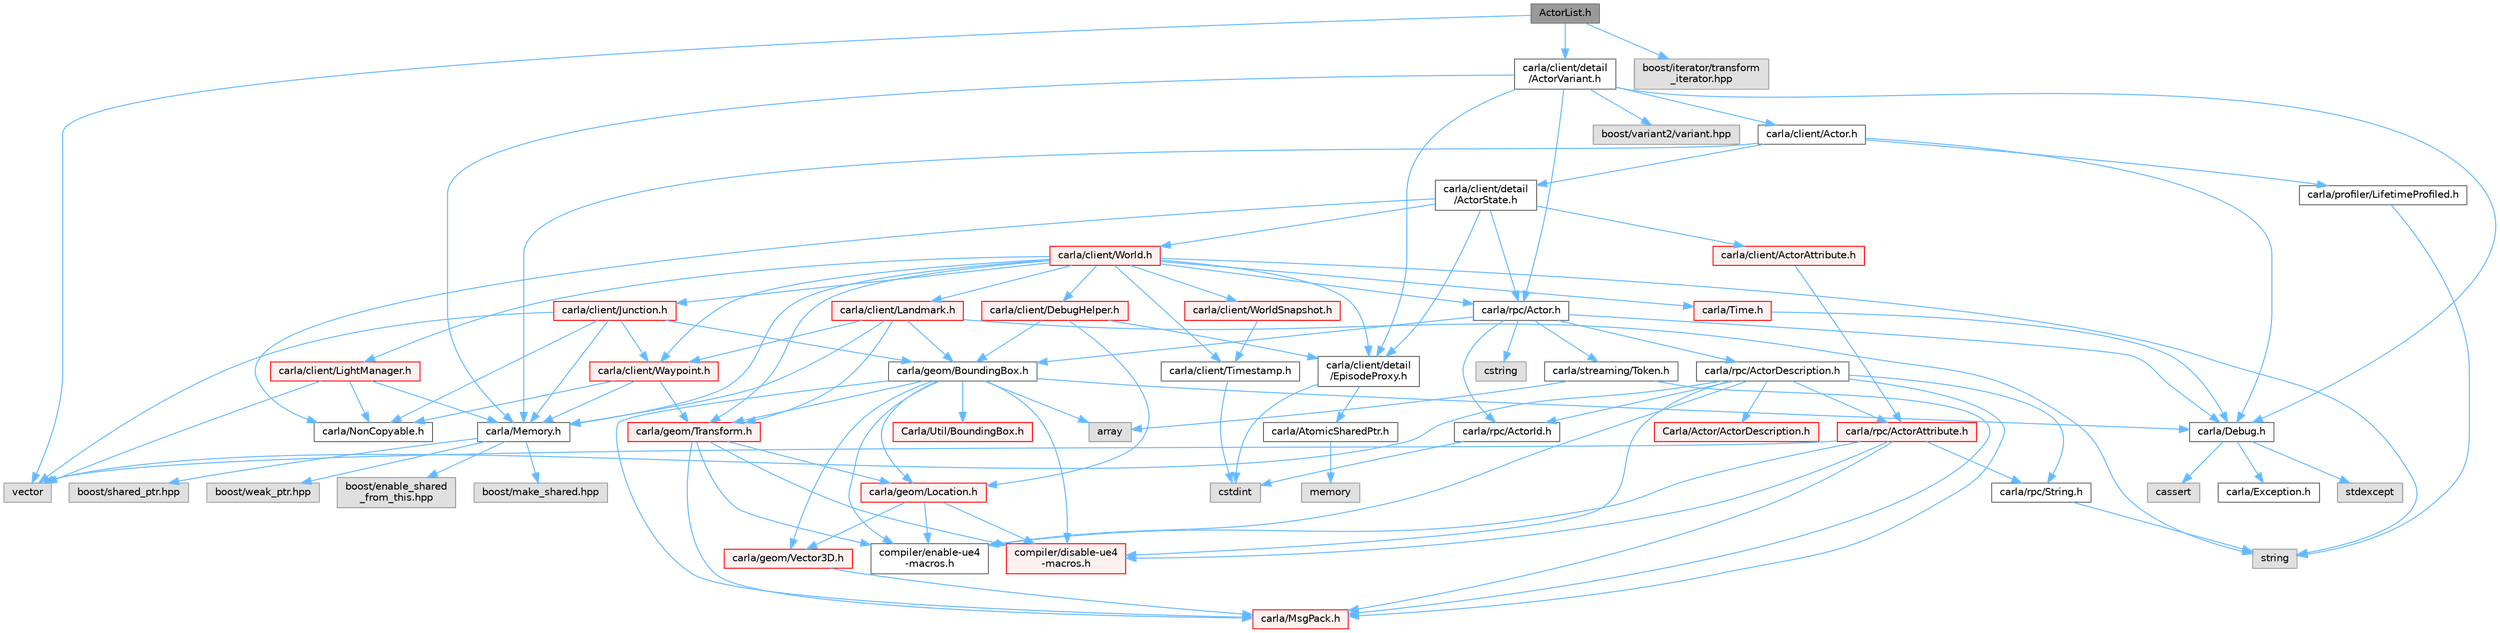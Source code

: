 digraph "ActorList.h"
{
 // INTERACTIVE_SVG=YES
 // LATEX_PDF_SIZE
  bgcolor="transparent";
  edge [fontname=Helvetica,fontsize=10,labelfontname=Helvetica,labelfontsize=10];
  node [fontname=Helvetica,fontsize=10,shape=box,height=0.2,width=0.4];
  Node1 [id="Node000001",label="ActorList.h",height=0.2,width=0.4,color="gray40", fillcolor="grey60", style="filled", fontcolor="black",tooltip=" "];
  Node1 -> Node2 [id="edge1_Node000001_Node000002",color="steelblue1",style="solid",tooltip=" "];
  Node2 [id="Node000002",label="carla/client/detail\l/ActorVariant.h",height=0.2,width=0.4,color="grey40", fillcolor="white", style="filled",URL="$d9/d0d/ActorVariant_8h.html",tooltip=" "];
  Node2 -> Node3 [id="edge2_Node000002_Node000003",color="steelblue1",style="solid",tooltip=" "];
  Node3 [id="Node000003",label="carla/Debug.h",height=0.2,width=0.4,color="grey40", fillcolor="white", style="filled",URL="$d4/deb/Debug_8h.html",tooltip=" "];
  Node3 -> Node4 [id="edge3_Node000003_Node000004",color="steelblue1",style="solid",tooltip=" "];
  Node4 [id="Node000004",label="carla/Exception.h",height=0.2,width=0.4,color="grey40", fillcolor="white", style="filled",URL="$d8/d8a/Exception_8h.html",tooltip=" "];
  Node3 -> Node5 [id="edge4_Node000003_Node000005",color="steelblue1",style="solid",tooltip=" "];
  Node5 [id="Node000005",label="stdexcept",height=0.2,width=0.4,color="grey60", fillcolor="#E0E0E0", style="filled",tooltip=" "];
  Node3 -> Node6 [id="edge5_Node000003_Node000006",color="steelblue1",style="solid",tooltip=" "];
  Node6 [id="Node000006",label="cassert",height=0.2,width=0.4,color="grey60", fillcolor="#E0E0E0", style="filled",tooltip=" "];
  Node2 -> Node7 [id="edge6_Node000002_Node000007",color="steelblue1",style="solid",tooltip=" "];
  Node7 [id="Node000007",label="carla/Memory.h",height=0.2,width=0.4,color="grey40", fillcolor="white", style="filled",URL="$de/d5c/Memory_8h.html",tooltip=" "];
  Node7 -> Node8 [id="edge7_Node000007_Node000008",color="steelblue1",style="solid",tooltip=" "];
  Node8 [id="Node000008",label="boost/enable_shared\l_from_this.hpp",height=0.2,width=0.4,color="grey60", fillcolor="#E0E0E0", style="filled",tooltip=" "];
  Node7 -> Node9 [id="edge8_Node000007_Node000009",color="steelblue1",style="solid",tooltip=" "];
  Node9 [id="Node000009",label="boost/make_shared.hpp",height=0.2,width=0.4,color="grey60", fillcolor="#E0E0E0", style="filled",tooltip=" "];
  Node7 -> Node10 [id="edge9_Node000007_Node000010",color="steelblue1",style="solid",tooltip=" "];
  Node10 [id="Node000010",label="boost/shared_ptr.hpp",height=0.2,width=0.4,color="grey60", fillcolor="#E0E0E0", style="filled",tooltip=" "];
  Node7 -> Node11 [id="edge10_Node000007_Node000011",color="steelblue1",style="solid",tooltip=" "];
  Node11 [id="Node000011",label="boost/weak_ptr.hpp",height=0.2,width=0.4,color="grey60", fillcolor="#E0E0E0", style="filled",tooltip=" "];
  Node2 -> Node12 [id="edge11_Node000002_Node000012",color="steelblue1",style="solid",tooltip=" "];
  Node12 [id="Node000012",label="carla/client/Actor.h",height=0.2,width=0.4,color="grey40", fillcolor="white", style="filled",URL="$da/d48/client_2Actor_8h.html",tooltip=" "];
  Node12 -> Node3 [id="edge12_Node000012_Node000003",color="steelblue1",style="solid",tooltip=" "];
  Node12 -> Node7 [id="edge13_Node000012_Node000007",color="steelblue1",style="solid",tooltip=" "];
  Node12 -> Node13 [id="edge14_Node000012_Node000013",color="steelblue1",style="solid",tooltip=" "];
  Node13 [id="Node000013",label="carla/client/detail\l/ActorState.h",height=0.2,width=0.4,color="grey40", fillcolor="white", style="filled",URL="$d4/d22/client_2detail_2ActorState_8h.html",tooltip=" "];
  Node13 -> Node14 [id="edge15_Node000013_Node000014",color="steelblue1",style="solid",tooltip=" "];
  Node14 [id="Node000014",label="carla/NonCopyable.h",height=0.2,width=0.4,color="grey40", fillcolor="white", style="filled",URL="$d4/dd8/LibCarla_2source_2carla_2NonCopyable_8h.html",tooltip=" "];
  Node13 -> Node15 [id="edge16_Node000013_Node000015",color="steelblue1",style="solid",tooltip=" "];
  Node15 [id="Node000015",label="carla/client/World.h",height=0.2,width=0.4,color="red", fillcolor="#FFF0F0", style="filled",URL="$dd/d5b/World_8h.html",tooltip=" "];
  Node15 -> Node7 [id="edge17_Node000015_Node000007",color="steelblue1",style="solid",tooltip=" "];
  Node15 -> Node16 [id="edge18_Node000015_Node000016",color="steelblue1",style="solid",tooltip=" "];
  Node16 [id="Node000016",label="carla/Time.h",height=0.2,width=0.4,color="red", fillcolor="#FFF0F0", style="filled",URL="$d2/d33/Time_8h.html",tooltip=" "];
  Node16 -> Node3 [id="edge19_Node000016_Node000003",color="steelblue1",style="solid",tooltip=" "];
  Node15 -> Node19 [id="edge20_Node000015_Node000019",color="steelblue1",style="solid",tooltip=" "];
  Node19 [id="Node000019",label="carla/client/DebugHelper.h",height=0.2,width=0.4,color="red", fillcolor="#FFF0F0", style="filled",URL="$d1/dbe/DebugHelper_8h.html",tooltip=" "];
  Node19 -> Node20 [id="edge21_Node000019_Node000020",color="steelblue1",style="solid",tooltip=" "];
  Node20 [id="Node000020",label="carla/client/detail\l/EpisodeProxy.h",height=0.2,width=0.4,color="grey40", fillcolor="white", style="filled",URL="$dc/dc2/EpisodeProxy_8h.html",tooltip=" "];
  Node20 -> Node21 [id="edge22_Node000020_Node000021",color="steelblue1",style="solid",tooltip=" "];
  Node21 [id="Node000021",label="carla/AtomicSharedPtr.h",height=0.2,width=0.4,color="grey40", fillcolor="white", style="filled",URL="$df/de2/AtomicSharedPtr_8h.html",tooltip=" "];
  Node21 -> Node22 [id="edge23_Node000021_Node000022",color="steelblue1",style="solid",tooltip=" "];
  Node22 [id="Node000022",label="memory",height=0.2,width=0.4,color="grey60", fillcolor="#E0E0E0", style="filled",tooltip=" "];
  Node20 -> Node23 [id="edge24_Node000020_Node000023",color="steelblue1",style="solid",tooltip=" "];
  Node23 [id="Node000023",label="cstdint",height=0.2,width=0.4,color="grey60", fillcolor="#E0E0E0", style="filled",tooltip=" "];
  Node19 -> Node24 [id="edge25_Node000019_Node000024",color="steelblue1",style="solid",tooltip=" "];
  Node24 [id="Node000024",label="carla/geom/BoundingBox.h",height=0.2,width=0.4,color="grey40", fillcolor="white", style="filled",URL="$d2/dfe/LibCarla_2source_2carla_2geom_2BoundingBox_8h.html",tooltip=" "];
  Node24 -> Node3 [id="edge26_Node000024_Node000003",color="steelblue1",style="solid",tooltip=" "];
  Node24 -> Node25 [id="edge27_Node000024_Node000025",color="steelblue1",style="solid",tooltip=" "];
  Node25 [id="Node000025",label="carla/MsgPack.h",height=0.2,width=0.4,color="red", fillcolor="#FFF0F0", style="filled",URL="$d9/d6f/MsgPack_8h.html",tooltip=" "];
  Node24 -> Node34 [id="edge28_Node000024_Node000034",color="steelblue1",style="solid",tooltip=" "];
  Node34 [id="Node000034",label="carla/geom/Transform.h",height=0.2,width=0.4,color="red", fillcolor="#FFF0F0", style="filled",URL="$de/d17/geom_2Transform_8h.html",tooltip=" "];
  Node34 -> Node25 [id="edge29_Node000034_Node000025",color="steelblue1",style="solid",tooltip=" "];
  Node34 -> Node35 [id="edge30_Node000034_Node000035",color="steelblue1",style="solid",tooltip=" "];
  Node35 [id="Node000035",label="carla/geom/Location.h",height=0.2,width=0.4,color="red", fillcolor="#FFF0F0", style="filled",URL="$d9/d8b/geom_2Location_8h.html",tooltip=" "];
  Node35 -> Node36 [id="edge31_Node000035_Node000036",color="steelblue1",style="solid",tooltip=" "];
  Node36 [id="Node000036",label="carla/geom/Vector3D.h",height=0.2,width=0.4,color="red", fillcolor="#FFF0F0", style="filled",URL="$de/d70/geom_2Vector3D_8h.html",tooltip=" "];
  Node36 -> Node25 [id="edge32_Node000036_Node000025",color="steelblue1",style="solid",tooltip=" "];
  Node35 -> Node41 [id="edge33_Node000035_Node000041",color="steelblue1",style="solid",tooltip=" "];
  Node41 [id="Node000041",label="compiler/enable-ue4\l-macros.h",height=0.2,width=0.4,color="grey40", fillcolor="white", style="filled",URL="$d9/da2/enable-ue4-macros_8h.html",tooltip=" "];
  Node35 -> Node43 [id="edge34_Node000035_Node000043",color="steelblue1",style="solid",tooltip=" "];
  Node43 [id="Node000043",label="compiler/disable-ue4\l-macros.h",height=0.2,width=0.4,color="red", fillcolor="#FFF0F0", style="filled",URL="$d2/d02/disable-ue4-macros_8h.html",tooltip=" "];
  Node34 -> Node41 [id="edge35_Node000034_Node000041",color="steelblue1",style="solid",tooltip=" "];
  Node34 -> Node43 [id="edge36_Node000034_Node000043",color="steelblue1",style="solid",tooltip=" "];
  Node24 -> Node35 [id="edge37_Node000024_Node000035",color="steelblue1",style="solid",tooltip=" "];
  Node24 -> Node36 [id="edge38_Node000024_Node000036",color="steelblue1",style="solid",tooltip=" "];
  Node24 -> Node51 [id="edge39_Node000024_Node000051",color="steelblue1",style="solid",tooltip=" "];
  Node51 [id="Node000051",label="array",height=0.2,width=0.4,color="grey60", fillcolor="#E0E0E0", style="filled",tooltip=" "];
  Node24 -> Node41 [id="edge40_Node000024_Node000041",color="steelblue1",style="solid",tooltip=" "];
  Node24 -> Node52 [id="edge41_Node000024_Node000052",color="steelblue1",style="solid",tooltip=" "];
  Node52 [id="Node000052",label="Carla/Util/BoundingBox.h",height=0.2,width=0.4,color="red", fillcolor="#FFF0F0", style="filled",URL="$d2/d62/Unreal_2CarlaUE4_2Plugins_2Carla_2Source_2Carla_2Util_2BoundingBox_8h.html",tooltip=" "];
  Node24 -> Node43 [id="edge42_Node000024_Node000043",color="steelblue1",style="solid",tooltip=" "];
  Node19 -> Node35 [id="edge43_Node000019_Node000035",color="steelblue1",style="solid",tooltip=" "];
  Node15 -> Node58 [id="edge44_Node000015_Node000058",color="steelblue1",style="solid",tooltip=" "];
  Node58 [id="Node000058",label="carla/client/Landmark.h",height=0.2,width=0.4,color="red", fillcolor="#FFF0F0", style="filled",URL="$db/d18/Landmark_8h.html",tooltip=" "];
  Node58 -> Node7 [id="edge45_Node000058_Node000007",color="steelblue1",style="solid",tooltip=" "];
  Node58 -> Node59 [id="edge46_Node000058_Node000059",color="steelblue1",style="solid",tooltip=" "];
  Node59 [id="Node000059",label="carla/client/Waypoint.h",height=0.2,width=0.4,color="red", fillcolor="#FFF0F0", style="filled",URL="$d0/d47/client_2Waypoint_8h.html",tooltip=" "];
  Node59 -> Node7 [id="edge47_Node000059_Node000007",color="steelblue1",style="solid",tooltip=" "];
  Node59 -> Node14 [id="edge48_Node000059_Node000014",color="steelblue1",style="solid",tooltip=" "];
  Node59 -> Node34 [id="edge49_Node000059_Node000034",color="steelblue1",style="solid",tooltip=" "];
  Node58 -> Node34 [id="edge50_Node000058_Node000034",color="steelblue1",style="solid",tooltip=" "];
  Node58 -> Node24 [id="edge51_Node000058_Node000024",color="steelblue1",style="solid",tooltip=" "];
  Node58 -> Node61 [id="edge52_Node000058_Node000061",color="steelblue1",style="solid",tooltip=" "];
  Node61 [id="Node000061",label="string",height=0.2,width=0.4,color="grey60", fillcolor="#E0E0E0", style="filled",tooltip=" "];
  Node15 -> Node59 [id="edge53_Node000015_Node000059",color="steelblue1",style="solid",tooltip=" "];
  Node15 -> Node86 [id="edge54_Node000015_Node000086",color="steelblue1",style="solid",tooltip=" "];
  Node86 [id="Node000086",label="carla/client/Junction.h",height=0.2,width=0.4,color="red", fillcolor="#FFF0F0", style="filled",URL="$dd/d55/client_2Junction_8h.html",tooltip=" "];
  Node86 -> Node7 [id="edge55_Node000086_Node000007",color="steelblue1",style="solid",tooltip=" "];
  Node86 -> Node14 [id="edge56_Node000086_Node000014",color="steelblue1",style="solid",tooltip=" "];
  Node86 -> Node24 [id="edge57_Node000086_Node000024",color="steelblue1",style="solid",tooltip=" "];
  Node86 -> Node59 [id="edge58_Node000086_Node000059",color="steelblue1",style="solid",tooltip=" "];
  Node86 -> Node66 [id="edge59_Node000086_Node000066",color="steelblue1",style="solid",tooltip=" "];
  Node66 [id="Node000066",label="vector",height=0.2,width=0.4,color="grey60", fillcolor="#E0E0E0", style="filled",tooltip=" "];
  Node15 -> Node90 [id="edge60_Node000015_Node000090",color="steelblue1",style="solid",tooltip=" "];
  Node90 [id="Node000090",label="carla/client/LightManager.h",height=0.2,width=0.4,color="red", fillcolor="#FFF0F0", style="filled",URL="$dd/d9a/LightManager_8h.html",tooltip=" "];
  Node90 -> Node66 [id="edge61_Node000090_Node000066",color="steelblue1",style="solid",tooltip=" "];
  Node90 -> Node7 [id="edge62_Node000090_Node000007",color="steelblue1",style="solid",tooltip=" "];
  Node90 -> Node14 [id="edge63_Node000090_Node000014",color="steelblue1",style="solid",tooltip=" "];
  Node15 -> Node97 [id="edge64_Node000015_Node000097",color="steelblue1",style="solid",tooltip=" "];
  Node97 [id="Node000097",label="carla/client/Timestamp.h",height=0.2,width=0.4,color="grey40", fillcolor="white", style="filled",URL="$d7/d66/Timestamp_8h.html",tooltip=" "];
  Node97 -> Node23 [id="edge65_Node000097_Node000023",color="steelblue1",style="solid",tooltip=" "];
  Node15 -> Node98 [id="edge66_Node000015_Node000098",color="steelblue1",style="solid",tooltip=" "];
  Node98 [id="Node000098",label="carla/client/WorldSnapshot.h",height=0.2,width=0.4,color="red", fillcolor="#FFF0F0", style="filled",URL="$df/d11/WorldSnapshot_8h.html",tooltip=" "];
  Node98 -> Node97 [id="edge67_Node000098_Node000097",color="steelblue1",style="solid",tooltip=" "];
  Node15 -> Node20 [id="edge68_Node000015_Node000020",color="steelblue1",style="solid",tooltip=" "];
  Node15 -> Node34 [id="edge69_Node000015_Node000034",color="steelblue1",style="solid",tooltip=" "];
  Node15 -> Node127 [id="edge70_Node000015_Node000127",color="steelblue1",style="solid",tooltip=" "];
  Node127 [id="Node000127",label="carla/rpc/Actor.h",height=0.2,width=0.4,color="grey40", fillcolor="white", style="filled",URL="$d8/d73/rpc_2Actor_8h.html",tooltip=" "];
  Node127 -> Node3 [id="edge71_Node000127_Node000003",color="steelblue1",style="solid",tooltip=" "];
  Node127 -> Node24 [id="edge72_Node000127_Node000024",color="steelblue1",style="solid",tooltip=" "];
  Node127 -> Node128 [id="edge73_Node000127_Node000128",color="steelblue1",style="solid",tooltip=" "];
  Node128 [id="Node000128",label="carla/rpc/ActorDescription.h",height=0.2,width=0.4,color="grey40", fillcolor="white", style="filled",URL="$d9/db9/LibCarla_2source_2carla_2rpc_2ActorDescription_8h.html",tooltip=" "];
  Node128 -> Node25 [id="edge74_Node000128_Node000025",color="steelblue1",style="solid",tooltip=" "];
  Node128 -> Node129 [id="edge75_Node000128_Node000129",color="steelblue1",style="solid",tooltip=" "];
  Node129 [id="Node000129",label="carla/rpc/ActorAttribute.h",height=0.2,width=0.4,color="red", fillcolor="#FFF0F0", style="filled",URL="$d2/dc4/LibCarla_2source_2carla_2rpc_2ActorAttribute_8h.html",tooltip=" "];
  Node129 -> Node25 [id="edge76_Node000129_Node000025",color="steelblue1",style="solid",tooltip=" "];
  Node129 -> Node131 [id="edge77_Node000129_Node000131",color="steelblue1",style="solid",tooltip=" "];
  Node131 [id="Node000131",label="carla/rpc/String.h",height=0.2,width=0.4,color="grey40", fillcolor="white", style="filled",URL="$d3/d80/rpc_2String_8h.html",tooltip=" "];
  Node131 -> Node61 [id="edge78_Node000131_Node000061",color="steelblue1",style="solid",tooltip=" "];
  Node129 -> Node66 [id="edge79_Node000129_Node000066",color="steelblue1",style="solid",tooltip=" "];
  Node129 -> Node41 [id="edge80_Node000129_Node000041",color="steelblue1",style="solid",tooltip=" "];
  Node129 -> Node43 [id="edge81_Node000129_Node000043",color="steelblue1",style="solid",tooltip=" "];
  Node128 -> Node100 [id="edge82_Node000128_Node000100",color="steelblue1",style="solid",tooltip=" "];
  Node100 [id="Node000100",label="carla/rpc/ActorId.h",height=0.2,width=0.4,color="grey40", fillcolor="white", style="filled",URL="$d3/d89/ActorId_8h.html",tooltip=" "];
  Node100 -> Node23 [id="edge83_Node000100_Node000023",color="steelblue1",style="solid",tooltip=" "];
  Node128 -> Node131 [id="edge84_Node000128_Node000131",color="steelblue1",style="solid",tooltip=" "];
  Node128 -> Node66 [id="edge85_Node000128_Node000066",color="steelblue1",style="solid",tooltip=" "];
  Node128 -> Node41 [id="edge86_Node000128_Node000041",color="steelblue1",style="solid",tooltip=" "];
  Node128 -> Node134 [id="edge87_Node000128_Node000134",color="steelblue1",style="solid",tooltip=" "];
  Node134 [id="Node000134",label="Carla/Actor/ActorDescription.h",height=0.2,width=0.4,color="red", fillcolor="#FFF0F0", style="filled",URL="$d4/de6/Unreal_2CarlaUE4_2Plugins_2Carla_2Source_2Carla_2Actor_2ActorDescription_8h.html",tooltip=" "];
  Node128 -> Node43 [id="edge88_Node000128_Node000043",color="steelblue1",style="solid",tooltip=" "];
  Node127 -> Node100 [id="edge89_Node000127_Node000100",color="steelblue1",style="solid",tooltip=" "];
  Node127 -> Node136 [id="edge90_Node000127_Node000136",color="steelblue1",style="solid",tooltip=" "];
  Node136 [id="Node000136",label="carla/streaming/Token.h",height=0.2,width=0.4,color="grey40", fillcolor="white", style="filled",URL="$dc/d33/Token_8h.html",tooltip=" "];
  Node136 -> Node25 [id="edge91_Node000136_Node000025",color="steelblue1",style="solid",tooltip=" "];
  Node136 -> Node51 [id="edge92_Node000136_Node000051",color="steelblue1",style="solid",tooltip=" "];
  Node127 -> Node137 [id="edge93_Node000127_Node000137",color="steelblue1",style="solid",tooltip=" "];
  Node137 [id="Node000137",label="cstring",height=0.2,width=0.4,color="grey60", fillcolor="#E0E0E0", style="filled",tooltip=" "];
  Node15 -> Node61 [id="edge94_Node000015_Node000061",color="steelblue1",style="solid",tooltip=" "];
  Node13 -> Node172 [id="edge95_Node000013_Node000172",color="steelblue1",style="solid",tooltip=" "];
  Node172 [id="Node000172",label="carla/client/ActorAttribute.h",height=0.2,width=0.4,color="red", fillcolor="#FFF0F0", style="filled",URL="$d1/d5d/LibCarla_2source_2carla_2client_2ActorAttribute_8h.html",tooltip=" "];
  Node172 -> Node129 [id="edge96_Node000172_Node000129",color="steelblue1",style="solid",tooltip=" "];
  Node13 -> Node20 [id="edge97_Node000013_Node000020",color="steelblue1",style="solid",tooltip=" "];
  Node13 -> Node127 [id="edge98_Node000013_Node000127",color="steelblue1",style="solid",tooltip=" "];
  Node12 -> Node174 [id="edge99_Node000012_Node000174",color="steelblue1",style="solid",tooltip=" "];
  Node174 [id="Node000174",label="carla/profiler/LifetimeProfiled.h",height=0.2,width=0.4,color="grey40", fillcolor="white", style="filled",URL="$d9/dc4/LifetimeProfiled_8h.html",tooltip=" "];
  Node174 -> Node61 [id="edge100_Node000174_Node000061",color="steelblue1",style="solid",tooltip=" "];
  Node2 -> Node20 [id="edge101_Node000002_Node000020",color="steelblue1",style="solid",tooltip=" "];
  Node2 -> Node127 [id="edge102_Node000002_Node000127",color="steelblue1",style="solid",tooltip=" "];
  Node2 -> Node94 [id="edge103_Node000002_Node000094",color="steelblue1",style="solid",tooltip=" "];
  Node94 [id="Node000094",label="boost/variant2/variant.hpp",height=0.2,width=0.4,color="grey60", fillcolor="#E0E0E0", style="filled",tooltip=" "];
  Node1 -> Node113 [id="edge104_Node000001_Node000113",color="steelblue1",style="solid",tooltip=" "];
  Node113 [id="Node000113",label="boost/iterator/transform\l_iterator.hpp",height=0.2,width=0.4,color="grey60", fillcolor="#E0E0E0", style="filled",tooltip=" "];
  Node1 -> Node66 [id="edge105_Node000001_Node000066",color="steelblue1",style="solid",tooltip=" "];
}
